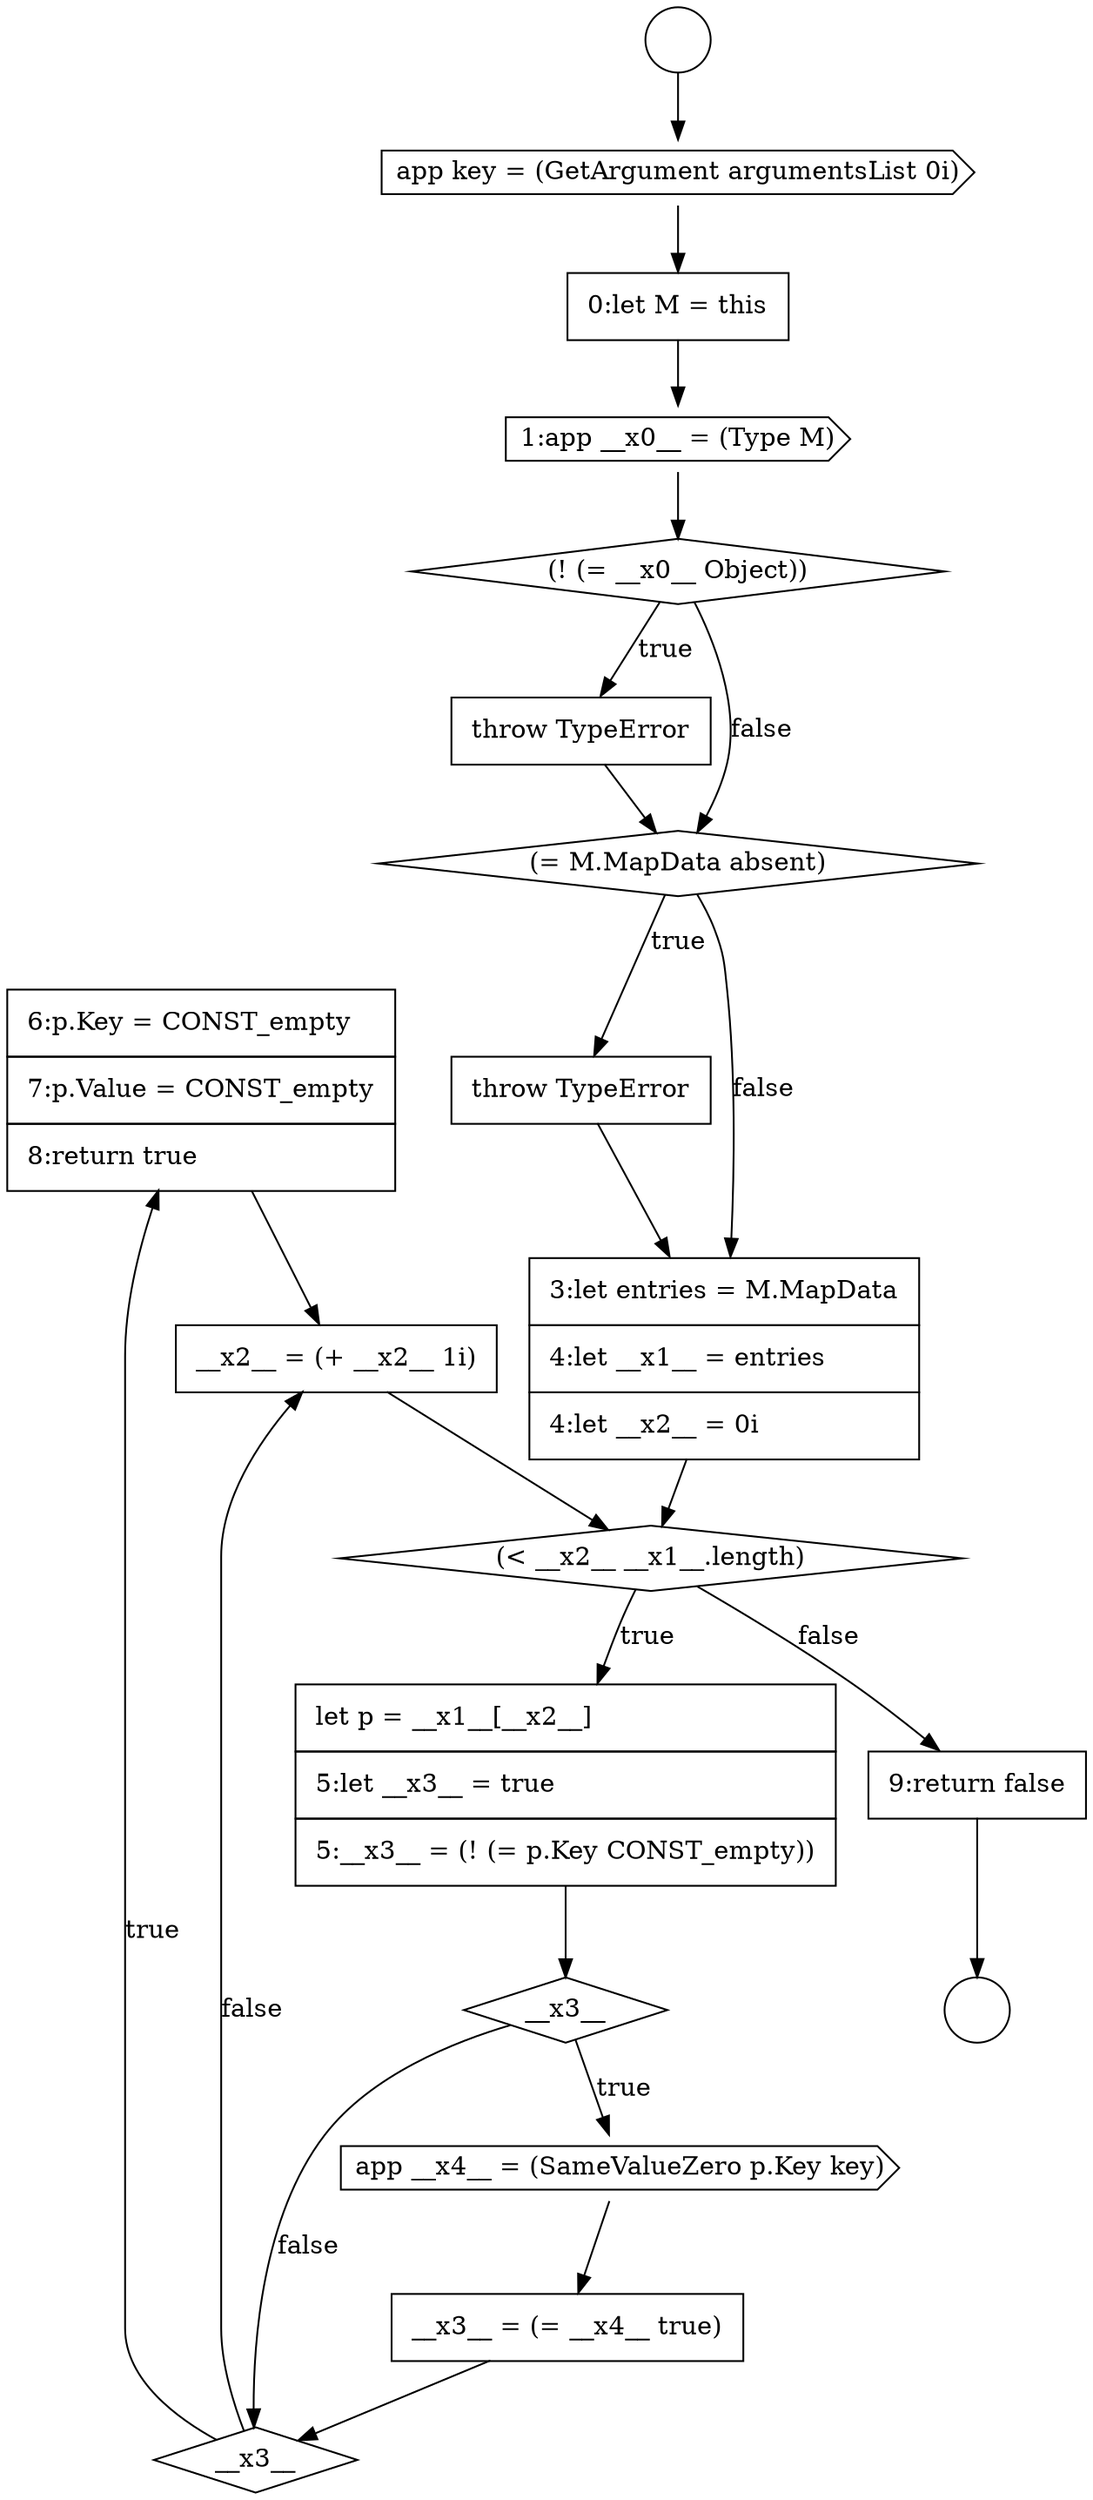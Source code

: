digraph {
  node14662 [shape=none, margin=0, label=<<font color="black">
    <table border="0" cellborder="1" cellspacing="0" cellpadding="10">
      <tr><td align="left">6:p.Key = CONST_empty</td></tr>
      <tr><td align="left">7:p.Value = CONST_empty</td></tr>
      <tr><td align="left">8:return true</td></tr>
    </table>
  </font>> color="black" fillcolor="white" style=filled]
  node14661 [shape=diamond, label=<<font color="black">__x3__</font>> color="black" fillcolor="white" style=filled]
  node14648 [shape=cds, label=<<font color="black">app key = (GetArgument argumentsList 0i)</font>> color="black" fillcolor="white" style=filled]
  node14657 [shape=none, margin=0, label=<<font color="black">
    <table border="0" cellborder="1" cellspacing="0" cellpadding="10">
      <tr><td align="left">let p = __x1__[__x2__]</td></tr>
      <tr><td align="left">5:let __x3__ = true</td></tr>
      <tr><td align="left">5:__x3__ = (! (= p.Key CONST_empty))</td></tr>
    </table>
  </font>> color="black" fillcolor="white" style=filled]
  node14647 [shape=circle label=" " color="black" fillcolor="white" style=filled]
  node14664 [shape=none, margin=0, label=<<font color="black">
    <table border="0" cellborder="1" cellspacing="0" cellpadding="10">
      <tr><td align="left">9:return false</td></tr>
    </table>
  </font>> color="black" fillcolor="white" style=filled]
  node14646 [shape=circle label=" " color="black" fillcolor="white" style=filled]
  node14663 [shape=none, margin=0, label=<<font color="black">
    <table border="0" cellborder="1" cellspacing="0" cellpadding="10">
      <tr><td align="left">__x2__ = (+ __x2__ 1i)</td></tr>
    </table>
  </font>> color="black" fillcolor="white" style=filled]
  node14659 [shape=cds, label=<<font color="black">app __x4__ = (SameValueZero p.Key key)</font>> color="black" fillcolor="white" style=filled]
  node14658 [shape=diamond, label=<<font color="black">__x3__</font>> color="black" fillcolor="white" style=filled]
  node14654 [shape=none, margin=0, label=<<font color="black">
    <table border="0" cellborder="1" cellspacing="0" cellpadding="10">
      <tr><td align="left">throw TypeError</td></tr>
    </table>
  </font>> color="black" fillcolor="white" style=filled]
  node14652 [shape=none, margin=0, label=<<font color="black">
    <table border="0" cellborder="1" cellspacing="0" cellpadding="10">
      <tr><td align="left">throw TypeError</td></tr>
    </table>
  </font>> color="black" fillcolor="white" style=filled]
  node14655 [shape=none, margin=0, label=<<font color="black">
    <table border="0" cellborder="1" cellspacing="0" cellpadding="10">
      <tr><td align="left">3:let entries = M.MapData</td></tr>
      <tr><td align="left">4:let __x1__ = entries</td></tr>
      <tr><td align="left">4:let __x2__ = 0i</td></tr>
    </table>
  </font>> color="black" fillcolor="white" style=filled]
  node14649 [shape=none, margin=0, label=<<font color="black">
    <table border="0" cellborder="1" cellspacing="0" cellpadding="10">
      <tr><td align="left">0:let M = this</td></tr>
    </table>
  </font>> color="black" fillcolor="white" style=filled]
  node14660 [shape=none, margin=0, label=<<font color="black">
    <table border="0" cellborder="1" cellspacing="0" cellpadding="10">
      <tr><td align="left">__x3__ = (= __x4__ true)</td></tr>
    </table>
  </font>> color="black" fillcolor="white" style=filled]
  node14656 [shape=diamond, label=<<font color="black">(&lt; __x2__ __x1__.length)</font>> color="black" fillcolor="white" style=filled]
  node14650 [shape=cds, label=<<font color="black">1:app __x0__ = (Type M)</font>> color="black" fillcolor="white" style=filled]
  node14653 [shape=diamond, label=<<font color="black">(= M.MapData absent)</font>> color="black" fillcolor="white" style=filled]
  node14651 [shape=diamond, label=<<font color="black">(! (= __x0__ Object))</font>> color="black" fillcolor="white" style=filled]
  node14654 -> node14655 [ color="black"]
  node14653 -> node14654 [label=<<font color="black">true</font>> color="black"]
  node14653 -> node14655 [label=<<font color="black">false</font>> color="black"]
  node14661 -> node14662 [label=<<font color="black">true</font>> color="black"]
  node14661 -> node14663 [label=<<font color="black">false</font>> color="black"]
  node14650 -> node14651 [ color="black"]
  node14646 -> node14648 [ color="black"]
  node14651 -> node14652 [label=<<font color="black">true</font>> color="black"]
  node14651 -> node14653 [label=<<font color="black">false</font>> color="black"]
  node14649 -> node14650 [ color="black"]
  node14658 -> node14659 [label=<<font color="black">true</font>> color="black"]
  node14658 -> node14661 [label=<<font color="black">false</font>> color="black"]
  node14652 -> node14653 [ color="black"]
  node14664 -> node14647 [ color="black"]
  node14659 -> node14660 [ color="black"]
  node14662 -> node14663 [ color="black"]
  node14657 -> node14658 [ color="black"]
  node14660 -> node14661 [ color="black"]
  node14663 -> node14656 [ color="black"]
  node14648 -> node14649 [ color="black"]
  node14655 -> node14656 [ color="black"]
  node14656 -> node14657 [label=<<font color="black">true</font>> color="black"]
  node14656 -> node14664 [label=<<font color="black">false</font>> color="black"]
}

